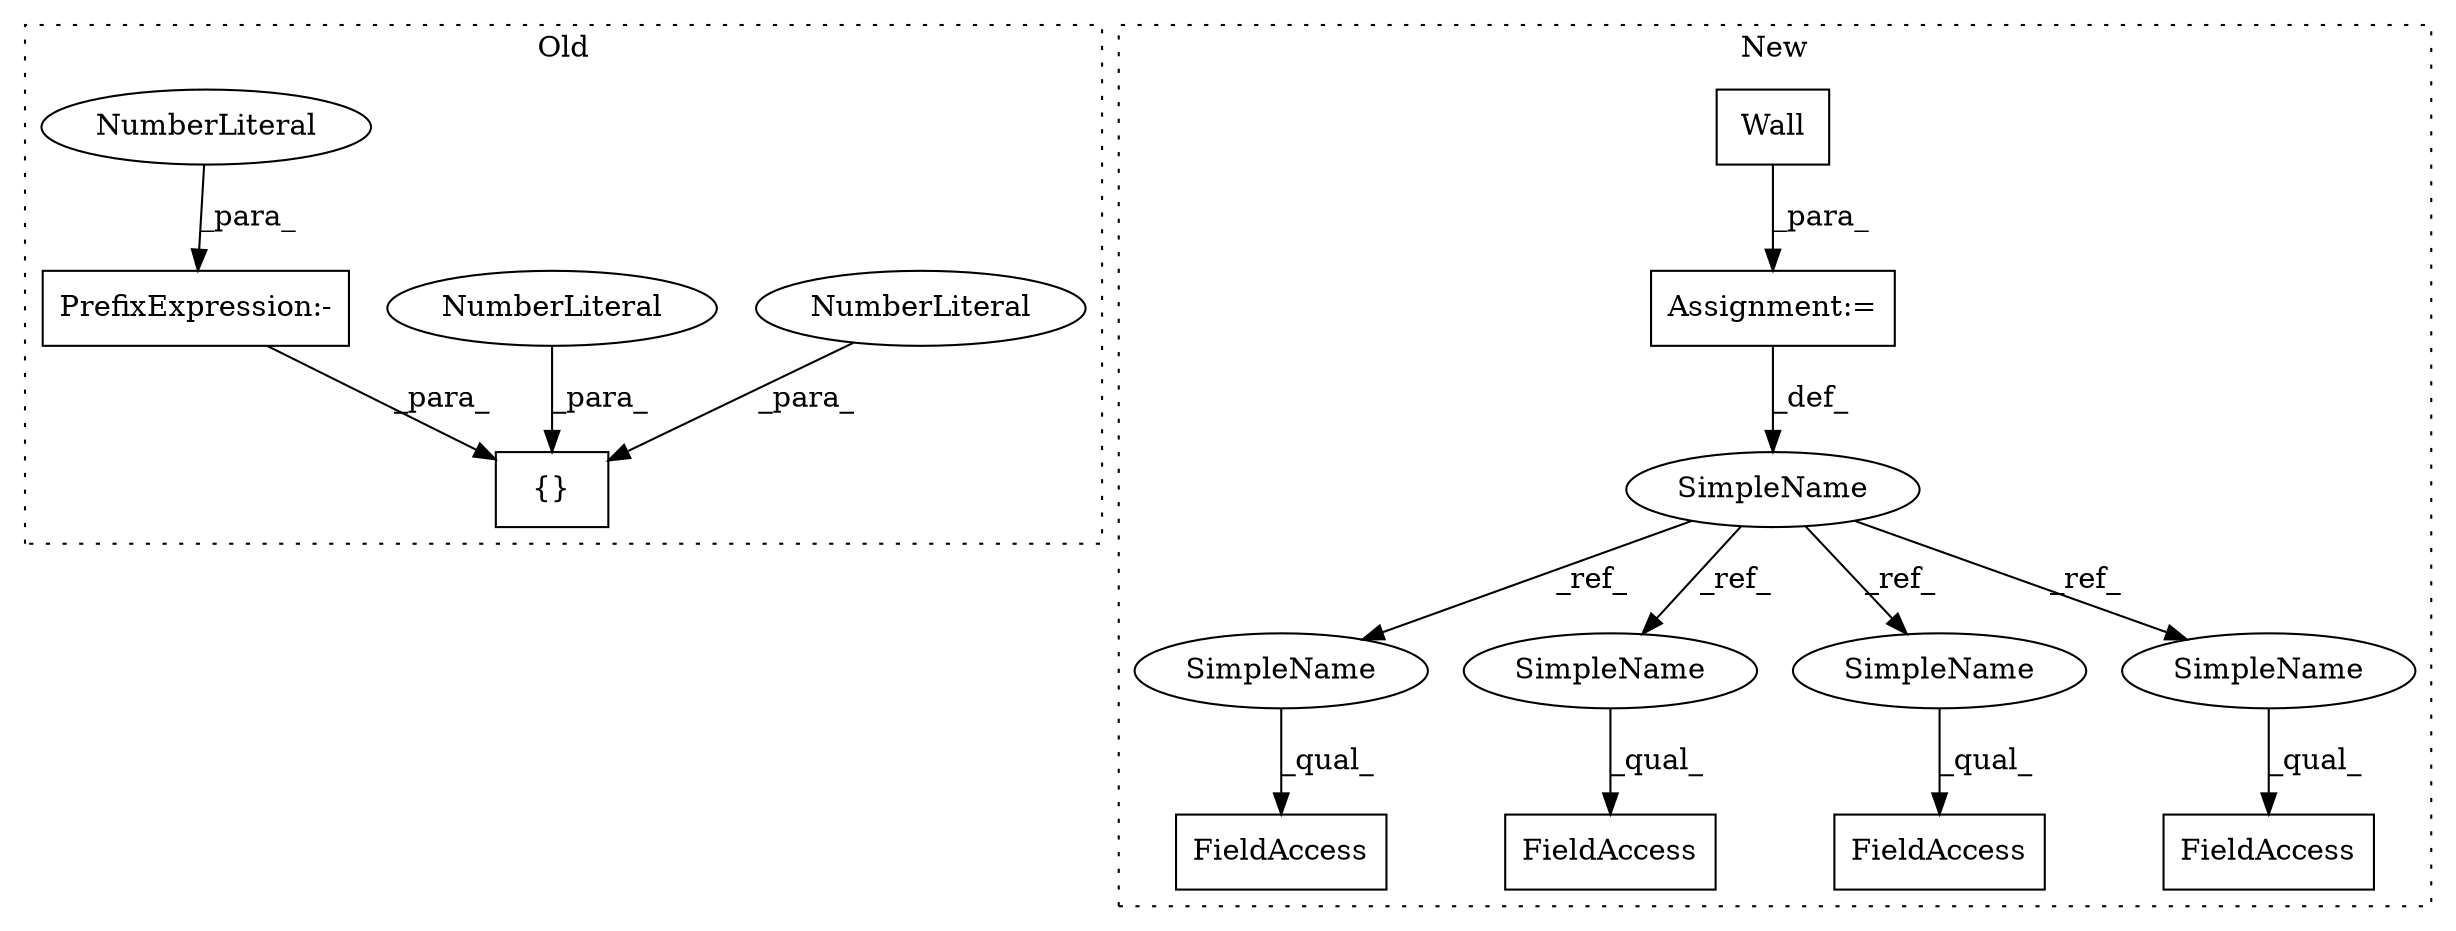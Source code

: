 digraph G {
subgraph cluster0 {
1 [label="{}" a="4" s="6977,6984" l="1,1" shape="box"];
3 [label="NumberLiteral" a="34" s="6980" l="1" shape="ellipse"];
4 [label="NumberLiteral" a="34" s="6978" l="1" shape="ellipse"];
6 [label="PrefixExpression:-" a="38" s="6982" l="1" shape="box"];
7 [label="NumberLiteral" a="34" s="6983" l="1" shape="ellipse"];
label = "Old";
style="dotted";
}
subgraph cluster1 {
2 [label="Wall" a="32" s="7262,7309" l="5,1" shape="box"];
5 [label="Assignment:=" a="7" s="7245" l="1" shape="box"];
8 [label="FieldAccess" a="22" s="7484" l="11" shape="box"];
9 [label="SimpleName" a="42" s="7241" l="4" shape="ellipse"];
10 [label="FieldAccess" a="22" s="7468" l="15" shape="box"];
11 [label="FieldAccess" a="22" s="7513" l="16" shape="box"];
12 [label="FieldAccess" a="22" s="7496" l="16" shape="box"];
13 [label="SimpleName" a="42" s="7513" l="4" shape="ellipse"];
14 [label="SimpleName" a="42" s="7484" l="4" shape="ellipse"];
15 [label="SimpleName" a="42" s="7468" l="4" shape="ellipse"];
16 [label="SimpleName" a="42" s="7496" l="4" shape="ellipse"];
label = "New";
style="dotted";
}
2 -> 5 [label="_para_"];
3 -> 1 [label="_para_"];
4 -> 1 [label="_para_"];
5 -> 9 [label="_def_"];
6 -> 1 [label="_para_"];
7 -> 6 [label="_para_"];
9 -> 13 [label="_ref_"];
9 -> 16 [label="_ref_"];
9 -> 14 [label="_ref_"];
9 -> 15 [label="_ref_"];
13 -> 11 [label="_qual_"];
14 -> 8 [label="_qual_"];
15 -> 10 [label="_qual_"];
16 -> 12 [label="_qual_"];
}